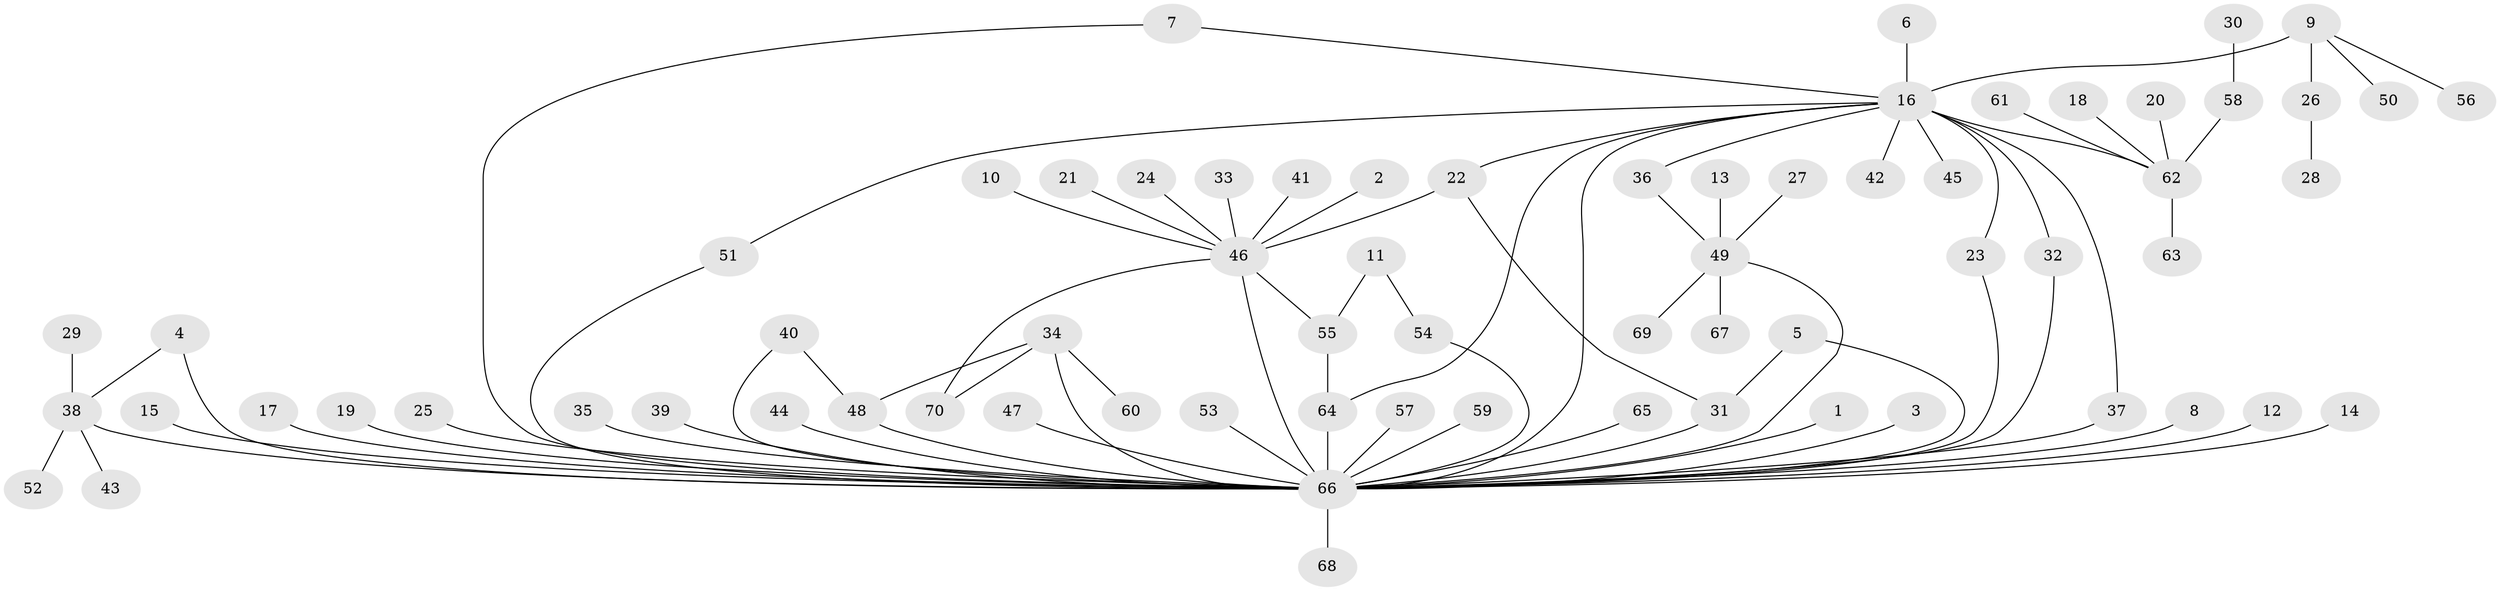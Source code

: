 // original degree distribution, {40: 0.007142857142857143, 12: 0.007142857142857143, 8: 0.014285714285714285, 17: 0.007142857142857143, 5: 0.02857142857142857, 6: 0.007142857142857143, 4: 0.05, 3: 0.07142857142857142, 2: 0.2, 1: 0.6, 7: 0.007142857142857143}
// Generated by graph-tools (version 1.1) at 2025/01/03/09/25 03:01:56]
// undirected, 70 vertices, 85 edges
graph export_dot {
graph [start="1"]
  node [color=gray90,style=filled];
  1;
  2;
  3;
  4;
  5;
  6;
  7;
  8;
  9;
  10;
  11;
  12;
  13;
  14;
  15;
  16;
  17;
  18;
  19;
  20;
  21;
  22;
  23;
  24;
  25;
  26;
  27;
  28;
  29;
  30;
  31;
  32;
  33;
  34;
  35;
  36;
  37;
  38;
  39;
  40;
  41;
  42;
  43;
  44;
  45;
  46;
  47;
  48;
  49;
  50;
  51;
  52;
  53;
  54;
  55;
  56;
  57;
  58;
  59;
  60;
  61;
  62;
  63;
  64;
  65;
  66;
  67;
  68;
  69;
  70;
  1 -- 66 [weight=1.0];
  2 -- 46 [weight=1.0];
  3 -- 66 [weight=1.0];
  4 -- 38 [weight=1.0];
  4 -- 66 [weight=1.0];
  5 -- 31 [weight=1.0];
  5 -- 66 [weight=1.0];
  6 -- 16 [weight=1.0];
  7 -- 16 [weight=1.0];
  7 -- 66 [weight=1.0];
  8 -- 66 [weight=1.0];
  9 -- 16 [weight=2.0];
  9 -- 26 [weight=1.0];
  9 -- 50 [weight=1.0];
  9 -- 56 [weight=1.0];
  10 -- 46 [weight=1.0];
  11 -- 54 [weight=1.0];
  11 -- 55 [weight=1.0];
  12 -- 66 [weight=1.0];
  13 -- 49 [weight=1.0];
  14 -- 66 [weight=1.0];
  15 -- 66 [weight=1.0];
  16 -- 22 [weight=1.0];
  16 -- 23 [weight=1.0];
  16 -- 32 [weight=1.0];
  16 -- 36 [weight=1.0];
  16 -- 37 [weight=1.0];
  16 -- 42 [weight=1.0];
  16 -- 45 [weight=1.0];
  16 -- 51 [weight=1.0];
  16 -- 62 [weight=1.0];
  16 -- 64 [weight=1.0];
  16 -- 66 [weight=1.0];
  17 -- 66 [weight=1.0];
  18 -- 62 [weight=1.0];
  19 -- 66 [weight=1.0];
  20 -- 62 [weight=1.0];
  21 -- 46 [weight=1.0];
  22 -- 31 [weight=1.0];
  22 -- 46 [weight=1.0];
  23 -- 66 [weight=1.0];
  24 -- 46 [weight=1.0];
  25 -- 66 [weight=1.0];
  26 -- 28 [weight=1.0];
  27 -- 49 [weight=1.0];
  29 -- 38 [weight=1.0];
  30 -- 58 [weight=1.0];
  31 -- 66 [weight=1.0];
  32 -- 66 [weight=1.0];
  33 -- 46 [weight=1.0];
  34 -- 48 [weight=1.0];
  34 -- 60 [weight=1.0];
  34 -- 66 [weight=1.0];
  34 -- 70 [weight=1.0];
  35 -- 66 [weight=1.0];
  36 -- 49 [weight=1.0];
  37 -- 66 [weight=2.0];
  38 -- 43 [weight=1.0];
  38 -- 52 [weight=1.0];
  38 -- 66 [weight=1.0];
  39 -- 66 [weight=1.0];
  40 -- 48 [weight=1.0];
  40 -- 66 [weight=1.0];
  41 -- 46 [weight=1.0];
  44 -- 66 [weight=1.0];
  46 -- 55 [weight=1.0];
  46 -- 66 [weight=1.0];
  46 -- 70 [weight=1.0];
  47 -- 66 [weight=1.0];
  48 -- 66 [weight=1.0];
  49 -- 66 [weight=1.0];
  49 -- 67 [weight=1.0];
  49 -- 69 [weight=1.0];
  51 -- 66 [weight=1.0];
  53 -- 66 [weight=1.0];
  54 -- 66 [weight=1.0];
  55 -- 64 [weight=1.0];
  57 -- 66 [weight=1.0];
  58 -- 62 [weight=1.0];
  59 -- 66 [weight=1.0];
  61 -- 62 [weight=1.0];
  62 -- 63 [weight=1.0];
  64 -- 66 [weight=1.0];
  65 -- 66 [weight=1.0];
  66 -- 68 [weight=1.0];
}
